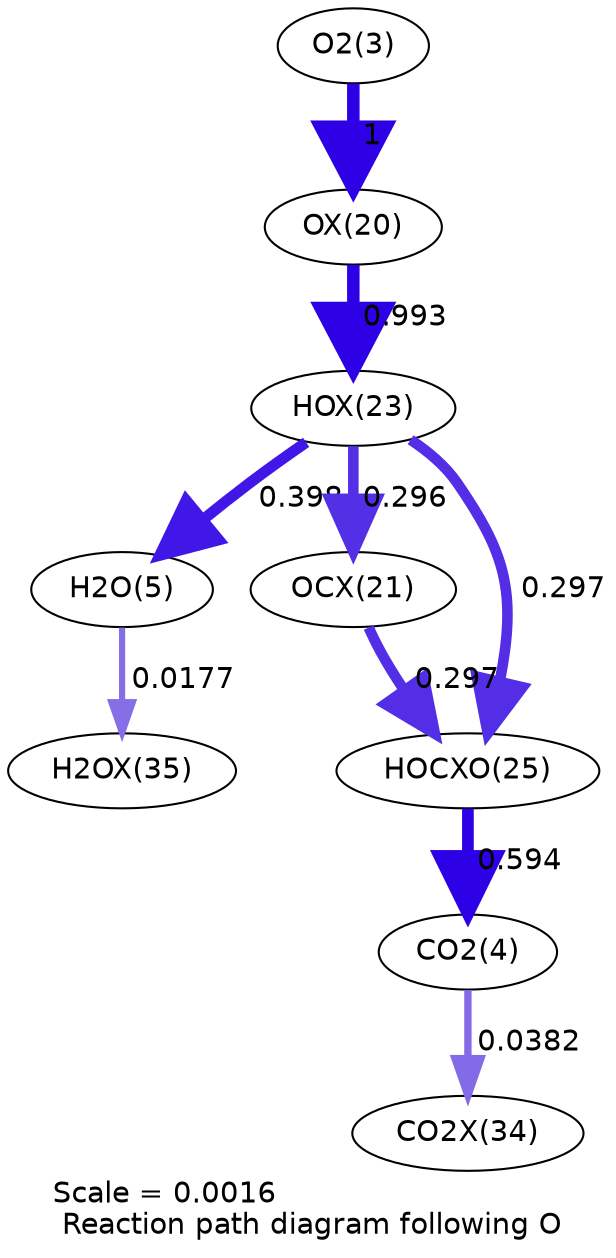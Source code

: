 digraph reaction_paths {
center=1;
s5 -> s23[fontname="Helvetica", penwidth=6, arrowsize=3, color="0.7, 1.5, 0.9"
, label=" 1"];
s23 -> s26[fontname="Helvetica", penwidth=5.99, arrowsize=3, color="0.7, 1.49, 0.9"
, label=" 0.993"];
s26 -> s7[fontname="Helvetica", penwidth=5.3, arrowsize=2.65, color="0.7, 0.898, 0.9"
, label=" 0.398"];
s26 -> s24[fontname="Helvetica", penwidth=5.08, arrowsize=2.54, color="0.7, 0.796, 0.9"
, label=" 0.296"];
s26 -> s28[fontname="Helvetica", penwidth=5.08, arrowsize=2.54, color="0.7, 0.797, 0.9"
, label=" 0.297"];
s7 -> s33[fontname="Helvetica", penwidth=2.95, arrowsize=1.48, color="0.7, 0.518, 0.9"
, label=" 0.0177"];
s24 -> s28[fontname="Helvetica", penwidth=5.08, arrowsize=2.54, color="0.7, 0.797, 0.9"
, label=" 0.297"];
s28 -> s6[fontname="Helvetica", penwidth=5.61, arrowsize=2.8, color="0.7, 1.09, 0.9"
, label=" 0.594"];
s6 -> s32[fontname="Helvetica", penwidth=3.54, arrowsize=1.77, color="0.7, 0.538, 0.9"
, label=" 0.0382"];
s5 [ fontname="Helvetica", label="O2(3)"];
s6 [ fontname="Helvetica", label="CO2(4)"];
s7 [ fontname="Helvetica", label="H2O(5)"];
s23 [ fontname="Helvetica", label="OX(20)"];
s24 [ fontname="Helvetica", label="OCX(21)"];
s26 [ fontname="Helvetica", label="HOX(23)"];
s28 [ fontname="Helvetica", label="HOCXO(25)"];
s32 [ fontname="Helvetica", label="CO2X(34)"];
s33 [ fontname="Helvetica", label="H2OX(35)"];
 label = "Scale = 0.0016\l Reaction path diagram following O";
 fontname = "Helvetica";
}
